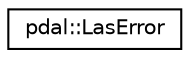 digraph "Graphical Class Hierarchy"
{
  edge [fontname="Helvetica",fontsize="10",labelfontname="Helvetica",labelfontsize="10"];
  node [fontname="Helvetica",fontsize="10",shape=record];
  rankdir="LR";
  Node1 [label="pdal::LasError",height=0.2,width=0.4,color="black", fillcolor="white", style="filled",URL="$classpdal_1_1LasError.html"];
}
